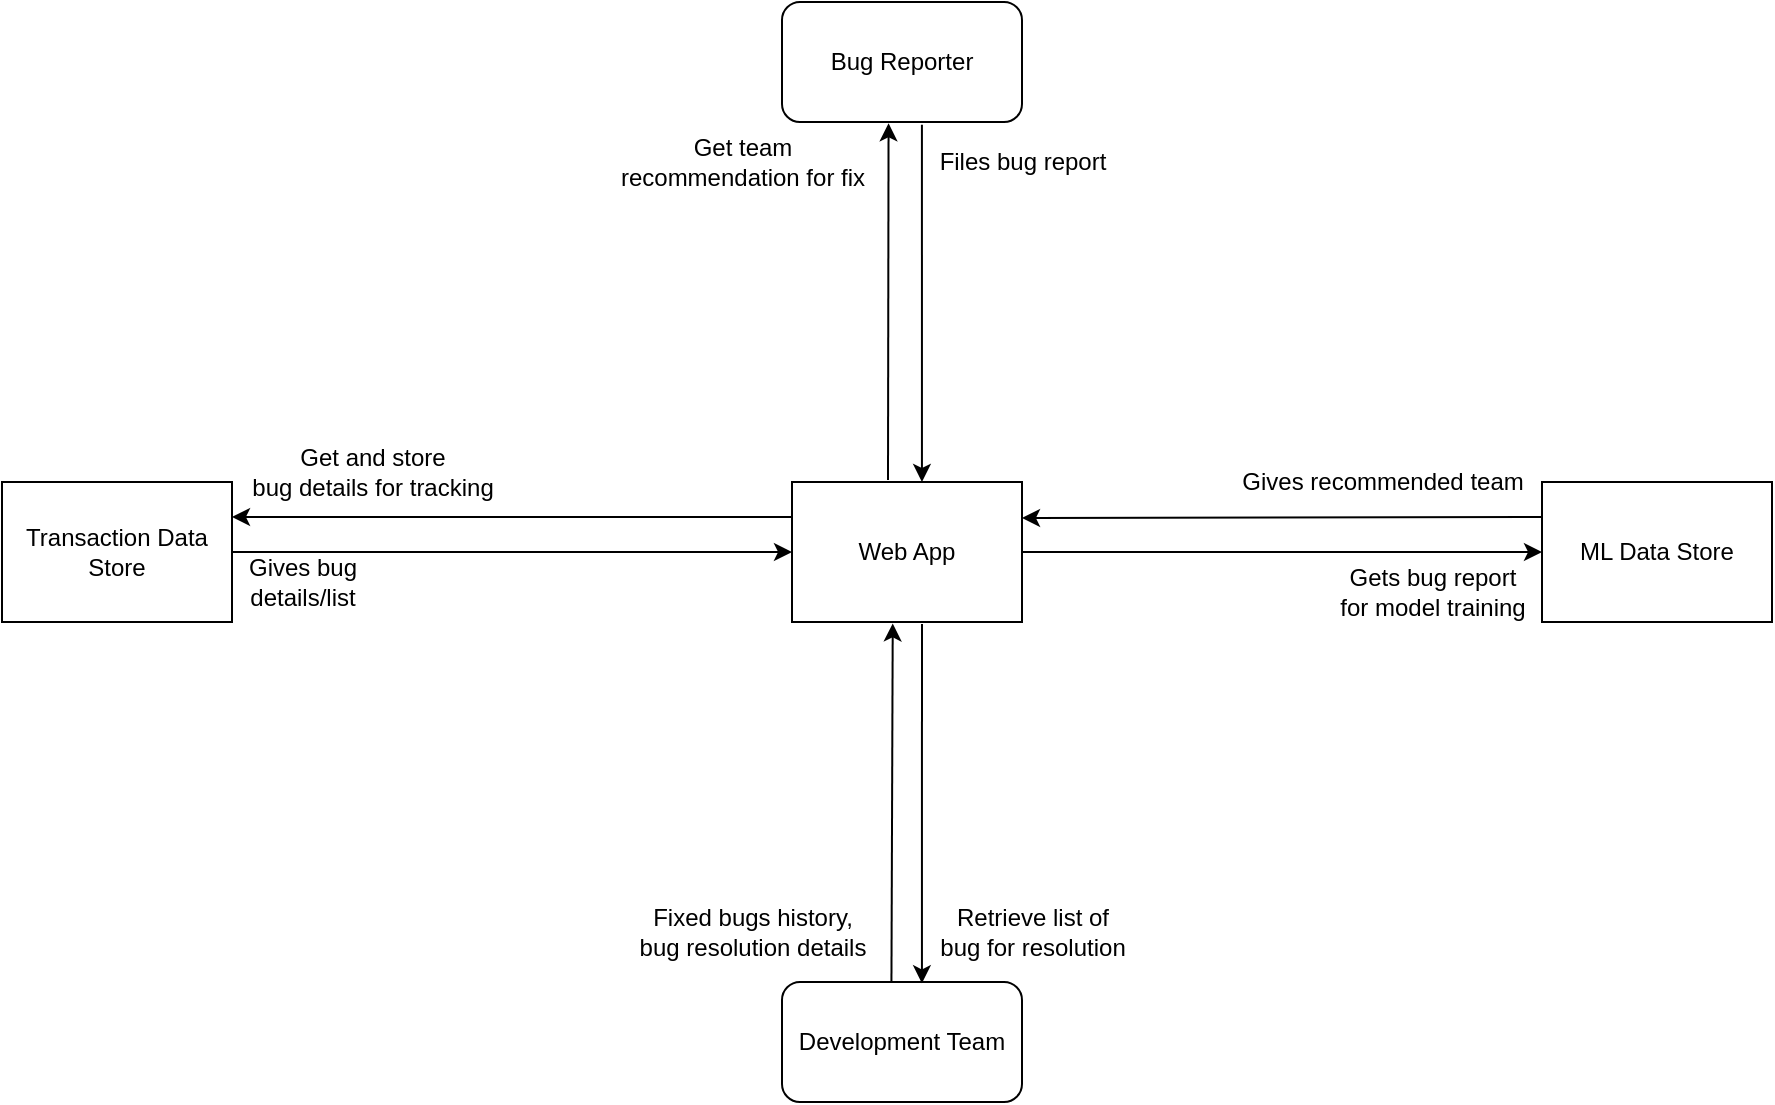<mxfile version="15.0.6" type="device"><diagram id="XATwp4L-IAVEoprlk4UC" name="Page-1"><mxGraphModel dx="960" dy="587" grid="0" gridSize="10" guides="1" tooltips="1" connect="1" arrows="1" fold="1" page="1" pageScale="1" pageWidth="3000" pageHeight="1100" math="0" shadow="0"><root><mxCell id="0"/><mxCell id="1" parent="0"/><mxCell id="fsXlfRwx7XPDOvH6AB2z-10" style="edgeStyle=none;rounded=0;orthogonalLoop=1;jettySize=auto;html=1;entryX=0.444;entryY=1.011;entryDx=0;entryDy=0;entryPerimeter=0;" parent="1" target="fsXlfRwx7XPDOvH6AB2z-9" edge="1"><mxGeometry relative="1" as="geometry"><mxPoint x="540" y="250" as="targetPoint"/><mxPoint x="553" y="339" as="sourcePoint"/></mxGeometry></mxCell><mxCell id="anM3leksCYrk6WwJEpRf-2" style="edgeStyle=none;rounded=0;orthogonalLoop=1;jettySize=auto;html=1;entryX=0;entryY=0.5;entryDx=0;entryDy=0;" edge="1" parent="1" target="anM3leksCYrk6WwJEpRf-4"><mxGeometry relative="1" as="geometry"><mxPoint x="620" y="375" as="sourcePoint"/><mxPoint x="760" y="379.072" as="targetPoint"/></mxGeometry></mxCell><mxCell id="anM3leksCYrk6WwJEpRf-7" style="edgeStyle=none;rounded=0;orthogonalLoop=1;jettySize=auto;html=1;entryX=1;entryY=0.25;entryDx=0;entryDy=0;exitX=0;exitY=0.25;exitDx=0;exitDy=0;" edge="1" parent="1" source="fsXlfRwx7XPDOvH6AB2z-3" target="anM3leksCYrk6WwJEpRf-5"><mxGeometry relative="1" as="geometry"/></mxCell><mxCell id="fsXlfRwx7XPDOvH6AB2z-3" value="Web App" style="rounded=0;whiteSpace=wrap;html=1;" parent="1" vertex="1"><mxGeometry x="505" y="340" width="115" height="70" as="geometry"/></mxCell><mxCell id="anM3leksCYrk6WwJEpRf-3" style="edgeStyle=none;rounded=0;orthogonalLoop=1;jettySize=auto;html=1;exitX=0;exitY=0.25;exitDx=0;exitDy=0;" edge="1" parent="1" source="anM3leksCYrk6WwJEpRf-4"><mxGeometry relative="1" as="geometry"><mxPoint x="620" y="358" as="targetPoint"/><mxPoint x="760" y="360" as="sourcePoint"/></mxGeometry></mxCell><mxCell id="fsXlfRwx7XPDOvH6AB2z-11" style="edgeStyle=none;rounded=0;orthogonalLoop=1;jettySize=auto;html=1;entryX=0.565;entryY=0;entryDx=0;entryDy=0;exitX=0.583;exitY=1.022;exitDx=0;exitDy=0;exitPerimeter=0;entryPerimeter=0;" parent="1" source="fsXlfRwx7XPDOvH6AB2z-9" edge="1" target="fsXlfRwx7XPDOvH6AB2z-3"><mxGeometry relative="1" as="geometry"><mxPoint x="563" y="203" as="sourcePoint"/><mxPoint x="570" y="340" as="targetPoint"/></mxGeometry></mxCell><mxCell id="fsXlfRwx7XPDOvH6AB2z-9" value="Bug Reporter" style="rounded=1;whiteSpace=wrap;html=1;" parent="1" vertex="1"><mxGeometry x="500" y="100" width="120" height="60" as="geometry"/></mxCell><mxCell id="fsXlfRwx7XPDOvH6AB2z-12" value="Development Team" style="rounded=1;whiteSpace=wrap;html=1;" parent="1" vertex="1"><mxGeometry x="500" y="590" width="120" height="60" as="geometry"/></mxCell><mxCell id="fsXlfRwx7XPDOvH6AB2z-13" style="edgeStyle=none;rounded=0;orthogonalLoop=1;jettySize=auto;html=1;entryX=0.583;entryY=0.011;entryDx=0;entryDy=0;entryPerimeter=0;" parent="1" edge="1" target="fsXlfRwx7XPDOvH6AB2z-12"><mxGeometry relative="1" as="geometry"><mxPoint x="570" y="411" as="sourcePoint"/><mxPoint x="571" y="510" as="targetPoint"/></mxGeometry></mxCell><mxCell id="fsXlfRwx7XPDOvH6AB2z-14" style="edgeStyle=none;rounded=0;orthogonalLoop=1;jettySize=auto;html=1;entryX=0.438;entryY=1.01;entryDx=0;entryDy=0;entryPerimeter=0;exitX=0.456;exitY=0;exitDx=0;exitDy=0;exitPerimeter=0;" parent="1" source="fsXlfRwx7XPDOvH6AB2z-12" target="fsXlfRwx7XPDOvH6AB2z-3" edge="1"><mxGeometry relative="1" as="geometry"><mxPoint x="555" y="540" as="sourcePoint"/><mxPoint x="547" y="409" as="targetPoint"/></mxGeometry></mxCell><mxCell id="anM3leksCYrk6WwJEpRf-4" value="ML Data Store" style="rounded=0;whiteSpace=wrap;html=1;" vertex="1" parent="1"><mxGeometry x="880" y="340" width="115" height="70" as="geometry"/></mxCell><mxCell id="anM3leksCYrk6WwJEpRf-6" style="edgeStyle=none;rounded=0;orthogonalLoop=1;jettySize=auto;html=1;entryX=0;entryY=0.5;entryDx=0;entryDy=0;" edge="1" parent="1" source="anM3leksCYrk6WwJEpRf-5" target="fsXlfRwx7XPDOvH6AB2z-3"><mxGeometry relative="1" as="geometry"/></mxCell><mxCell id="anM3leksCYrk6WwJEpRf-5" value="Transaction Data Store" style="rounded=0;whiteSpace=wrap;html=1;" vertex="1" parent="1"><mxGeometry x="110" y="340" width="115" height="70" as="geometry"/></mxCell><mxCell id="anM3leksCYrk6WwJEpRf-8" value="Files bug report" style="text;html=1;align=center;verticalAlign=middle;resizable=0;points=[];autosize=1;strokeColor=none;fillColor=none;" vertex="1" parent="1"><mxGeometry x="570" y="170" width="100" height="20" as="geometry"/></mxCell><mxCell id="anM3leksCYrk6WwJEpRf-9" value="Get team &lt;br&gt;recommendation for fix" style="text;html=1;align=center;verticalAlign=middle;resizable=0;points=[];autosize=1;strokeColor=none;fillColor=none;" vertex="1" parent="1"><mxGeometry x="410" y="165" width="140" height="30" as="geometry"/></mxCell><mxCell id="anM3leksCYrk6WwJEpRf-10" value="Retrieve list of &lt;br&gt;bug for resolution" style="text;html=1;align=center;verticalAlign=middle;resizable=0;points=[];autosize=1;strokeColor=none;fillColor=none;" vertex="1" parent="1"><mxGeometry x="570" y="550" width="110" height="30" as="geometry"/></mxCell><mxCell id="anM3leksCYrk6WwJEpRf-11" value="Fixed bugs history, &lt;br&gt;bug resolution details" style="text;html=1;align=center;verticalAlign=middle;resizable=0;points=[];autosize=1;strokeColor=none;fillColor=none;" vertex="1" parent="1"><mxGeometry x="420" y="550" width="130" height="30" as="geometry"/></mxCell><mxCell id="anM3leksCYrk6WwJEpRf-12" value="Gets bug report &lt;br&gt;for model training" style="text;html=1;align=center;verticalAlign=middle;resizable=0;points=[];autosize=1;strokeColor=none;fillColor=none;" vertex="1" parent="1"><mxGeometry x="770" y="380" width="110" height="30" as="geometry"/></mxCell><mxCell id="anM3leksCYrk6WwJEpRf-13" value="Gives recommended team" style="text;html=1;align=center;verticalAlign=middle;resizable=0;points=[];autosize=1;strokeColor=none;fillColor=none;" vertex="1" parent="1"><mxGeometry x="720" y="330" width="160" height="20" as="geometry"/></mxCell><mxCell id="anM3leksCYrk6WwJEpRf-14" value="Get and store &lt;br&gt;bug details for tracking" style="text;html=1;align=center;verticalAlign=middle;resizable=0;points=[];autosize=1;strokeColor=none;fillColor=none;" vertex="1" parent="1"><mxGeometry x="225" y="320" width="140" height="30" as="geometry"/></mxCell><mxCell id="anM3leksCYrk6WwJEpRf-15" value="Gives bug &lt;br&gt;details/list" style="text;html=1;align=center;verticalAlign=middle;resizable=0;points=[];autosize=1;strokeColor=none;fillColor=none;" vertex="1" parent="1"><mxGeometry x="225" y="375" width="70" height="30" as="geometry"/></mxCell></root></mxGraphModel></diagram></mxfile>